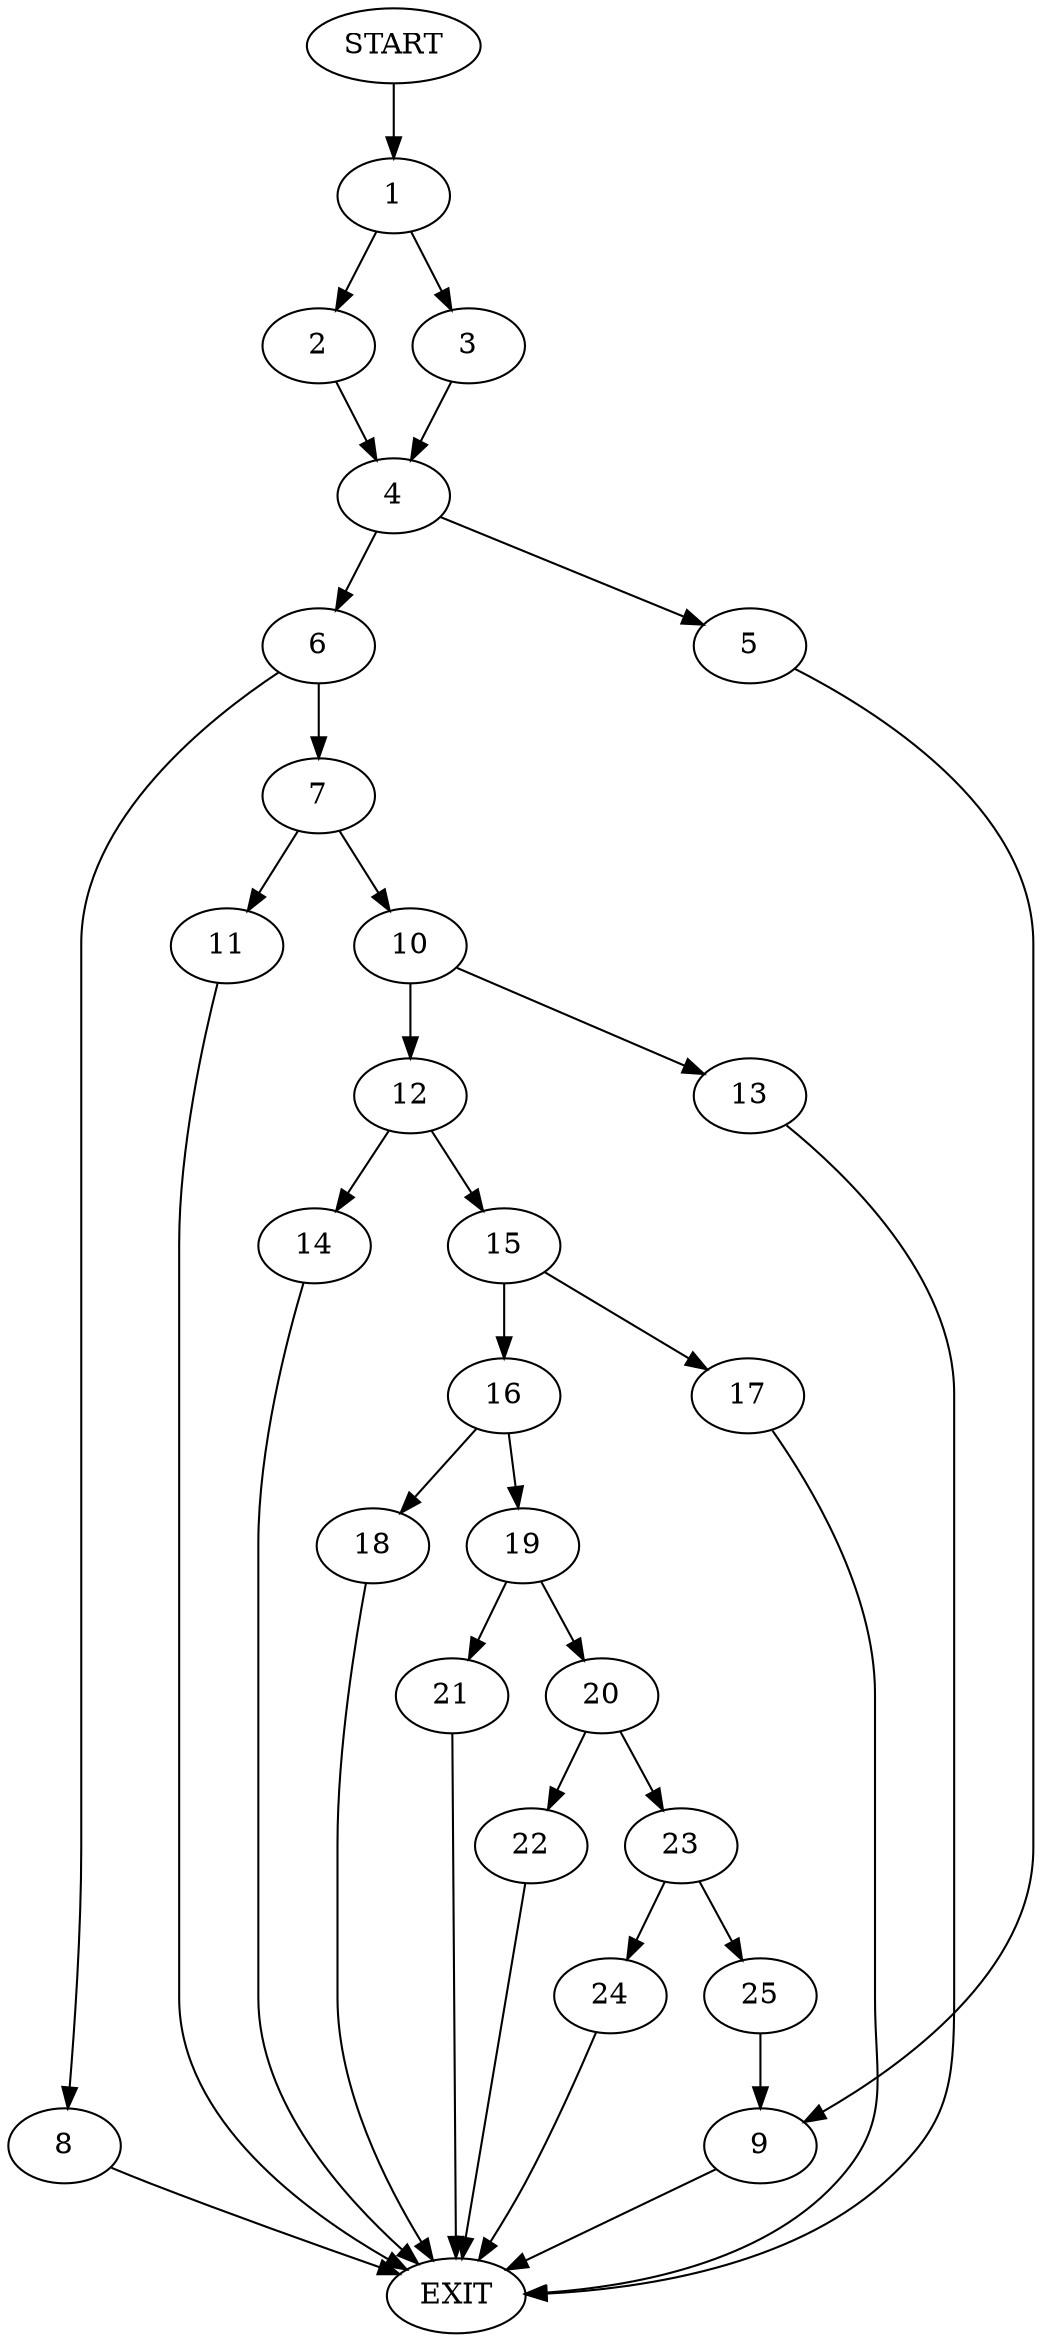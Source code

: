 digraph {
0 [label="START"]
26 [label="EXIT"]
0 -> 1
1 -> 2
1 -> 3
2 -> 4
3 -> 4
4 -> 5
4 -> 6
6 -> 7
6 -> 8
5 -> 9
9 -> 26
8 -> 26
7 -> 10
7 -> 11
10 -> 12
10 -> 13
11 -> 26
12 -> 14
12 -> 15
13 -> 26
14 -> 26
15 -> 16
15 -> 17
17 -> 26
16 -> 18
16 -> 19
18 -> 26
19 -> 20
19 -> 21
20 -> 22
20 -> 23
21 -> 26
23 -> 24
23 -> 25
22 -> 26
24 -> 26
25 -> 9
}
